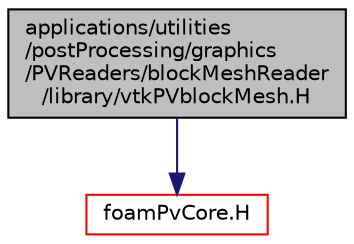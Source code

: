 digraph "applications/utilities/postProcessing/graphics/PVReaders/blockMeshReader/library/vtkPVblockMesh.H"
{
  bgcolor="transparent";
  edge [fontname="Helvetica",fontsize="10",labelfontname="Helvetica",labelfontsize="10"];
  node [fontname="Helvetica",fontsize="10",shape=record];
  Node1 [label="applications/utilities\l/postProcessing/graphics\l/PVReaders/blockMeshReader\l/library/vtkPVblockMesh.H",height=0.2,width=0.4,color="black", fillcolor="grey75", style="filled" fontcolor="black"];
  Node1 -> Node2 [color="midnightblue",fontsize="10",style="solid",fontname="Helvetica"];
  Node2 [label="foamPvCore.H",height=0.2,width=0.4,color="red",URL="$foamPvCore_8H.html",tooltip="Helpers for OpenFOAM reader interfaces in ParaView. "];
}
